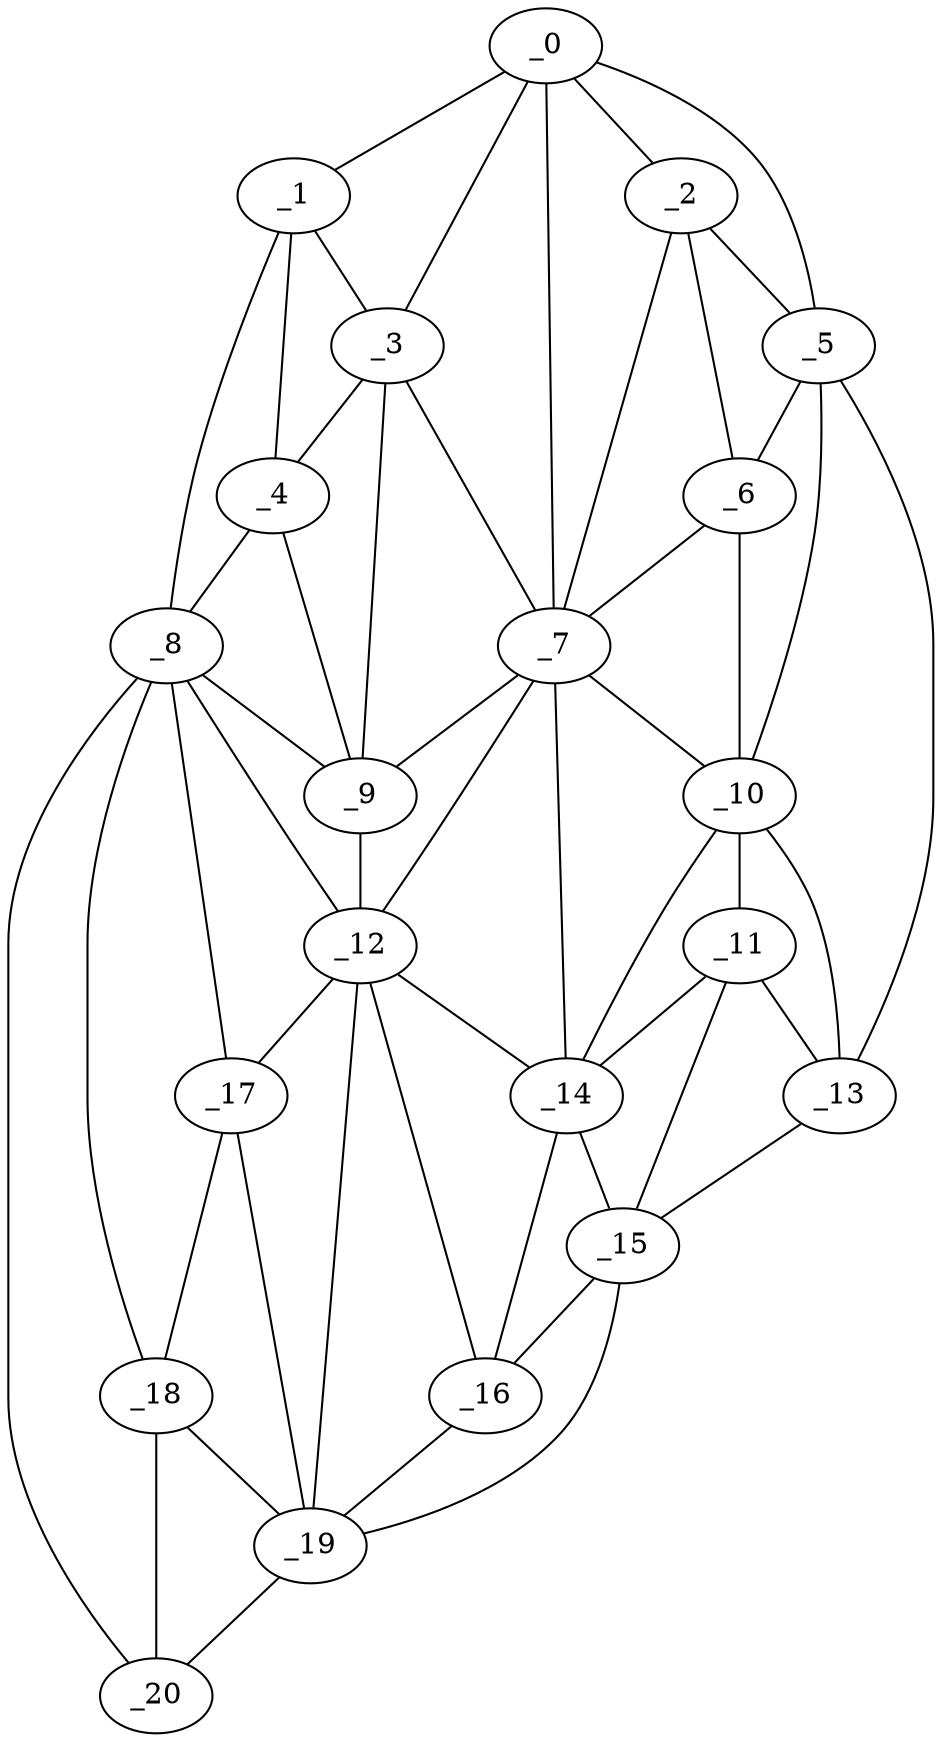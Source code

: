 graph "obj48__60.gxl" {
	_0	 [x=10,
		y=65];
	_1	 [x=14,
		y=74];
	_0 -- _1	 [valence=1];
	_2	 [x=18,
		y=40];
	_0 -- _2	 [valence=2];
	_3	 [x=20,
		y=69];
	_0 -- _3	 [valence=2];
	_5	 [x=24,
		y=7];
	_0 -- _5	 [valence=1];
	_7	 [x=30,
		y=45];
	_0 -- _7	 [valence=2];
	_1 -- _3	 [valence=2];
	_4	 [x=22,
		y=76];
	_1 -- _4	 [valence=1];
	_8	 [x=30,
		y=96];
	_1 -- _8	 [valence=1];
	_2 -- _5	 [valence=2];
	_6	 [x=24,
		y=15];
	_2 -- _6	 [valence=2];
	_2 -- _7	 [valence=2];
	_3 -- _4	 [valence=2];
	_3 -- _7	 [valence=1];
	_9	 [x=32,
		y=77];
	_3 -- _9	 [valence=2];
	_4 -- _8	 [valence=2];
	_4 -- _9	 [valence=1];
	_5 -- _6	 [valence=2];
	_10	 [x=38,
		y=9];
	_5 -- _10	 [valence=2];
	_13	 [x=68,
		y=2];
	_5 -- _13	 [valence=1];
	_6 -- _7	 [valence=2];
	_6 -- _10	 [valence=2];
	_7 -- _9	 [valence=2];
	_7 -- _10	 [valence=1];
	_12	 [x=66,
		y=60];
	_7 -- _12	 [valence=2];
	_14	 [x=70,
		y=20];
	_7 -- _14	 [valence=2];
	_8 -- _9	 [valence=2];
	_8 -- _12	 [valence=2];
	_17	 [x=89,
		y=72];
	_8 -- _17	 [valence=1];
	_18	 [x=94,
		y=78];
	_8 -- _18	 [valence=2];
	_20	 [x=103,
		y=118];
	_8 -- _20	 [valence=1];
	_9 -- _12	 [valence=2];
	_11	 [x=60,
		y=7];
	_10 -- _11	 [valence=2];
	_10 -- _13	 [valence=1];
	_10 -- _14	 [valence=2];
	_11 -- _13	 [valence=2];
	_11 -- _14	 [valence=1];
	_15	 [x=71,
		y=5];
	_11 -- _15	 [valence=1];
	_12 -- _14	 [valence=2];
	_16	 [x=76,
		y=18];
	_12 -- _16	 [valence=1];
	_12 -- _17	 [valence=2];
	_19	 [x=97,
		y=68];
	_12 -- _19	 [valence=2];
	_13 -- _15	 [valence=1];
	_14 -- _15	 [valence=2];
	_14 -- _16	 [valence=1];
	_15 -- _16	 [valence=2];
	_15 -- _19	 [valence=1];
	_16 -- _19	 [valence=2];
	_17 -- _18	 [valence=2];
	_17 -- _19	 [valence=1];
	_18 -- _19	 [valence=2];
	_18 -- _20	 [valence=2];
	_19 -- _20	 [valence=1];
}
